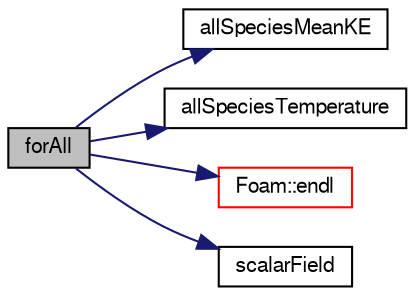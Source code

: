 digraph "forAll"
{
  bgcolor="transparent";
  edge [fontname="FreeSans",fontsize="10",labelfontname="FreeSans",labelfontsize="10"];
  node [fontname="FreeSans",fontsize="10",shape=record];
  rankdir="LR";
  Node53 [label="forAll",height=0.2,width=0.4,color="black", fillcolor="grey75", style="filled", fontcolor="black"];
  Node53 -> Node54 [color="midnightblue",fontsize="10",style="solid",fontname="FreeSans"];
  Node54 [label="allSpeciesMeanKE",height=0.2,width=0.4,color="black",URL="$a06413.html#af30730f76ac9536cabfe73045dc1a265"];
  Node53 -> Node55 [color="midnightblue",fontsize="10",style="solid",fontname="FreeSans"];
  Node55 [label="allSpeciesTemperature",height=0.2,width=0.4,color="black",URL="$a06413.html#a0b31f9c8da36abdd6046ee1b362b7f6c"];
  Node53 -> Node56 [color="midnightblue",fontsize="10",style="solid",fontname="FreeSans"];
  Node56 [label="Foam::endl",height=0.2,width=0.4,color="red",URL="$a21124.html#a2db8fe02a0d3909e9351bb4275b23ce4",tooltip="Add newline and flush stream. "];
  Node53 -> Node58 [color="midnightblue",fontsize="10",style="solid",fontname="FreeSans"];
  Node58 [label="scalarField",height=0.2,width=0.4,color="black",URL="$a19001.html#afcd8855c276a98ae9604b35c8fb5b81e"];
}
